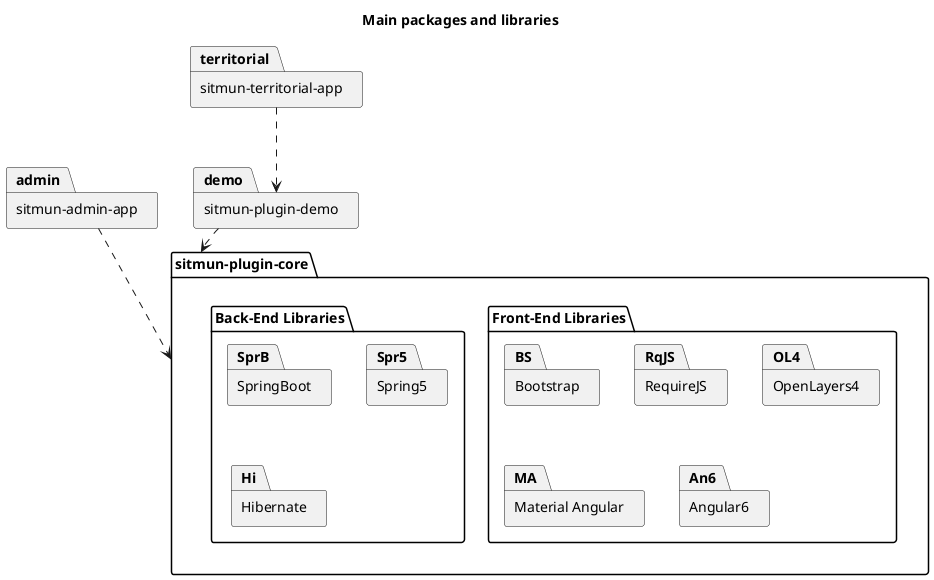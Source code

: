 @startuml

skinparam componentStyle uml2

title Main packages and libraries

package "sitmun-admin-app" as admin {
}

package "sitmun-territorial-app" as territorial {
}


package "sitmun-plugin-demo" as demo {

}

package "sitmun-plugin-core" as core {
    package "Front-End Libraries" {
        package "Bootstrap" as BS
        package "RequireJS" as RqJS
        package "OpenLayers4" as OL4
        package "Material Angular" as MA
        package "Angular6" as An6
    }
    package "Back-End Libraries" {
        package "SpringBoot" as SprB
        package "Spring5" as Spr5
        package "Hibernate" as Hi
    }
} 


admin ..> core
territorial ..> demo
demo ..> core

@enduml
